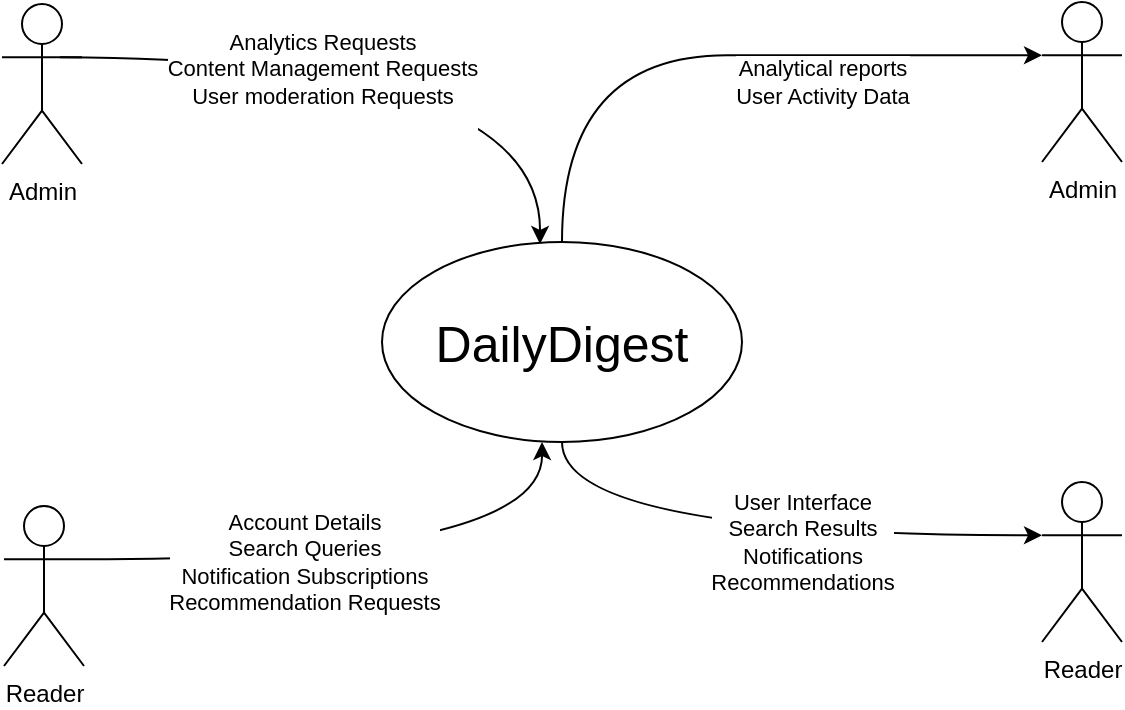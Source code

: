 <mxfile version="24.7.17">
  <diagram name="Page-1" id="b5b7bab2-c9e2-2cf4-8b2a-24fd1a2a6d21">
    <mxGraphModel dx="1103" dy="724" grid="1" gridSize="10" guides="1" tooltips="1" connect="1" arrows="1" fold="1" page="1" pageScale="1" pageWidth="827" pageHeight="1169" background="none" math="0" shadow="0">
      <root>
        <mxCell id="0" />
        <mxCell id="1" parent="0" />
        <mxCell id="l5Gs9orbOI9hL1oC6sch-7" style="edgeStyle=orthogonalEdgeStyle;rounded=0;orthogonalLoop=1;jettySize=auto;html=1;entryX=0.5;entryY=1;entryDx=0;entryDy=0;elbow=vertical;curved=1;exitX=1;exitY=0.333;exitDx=0;exitDy=0;exitPerimeter=0;" edge="1" parent="1" source="l5Gs9orbOI9hL1oC6sch-1">
          <mxGeometry relative="1" as="geometry">
            <mxPoint x="190" y="480" as="sourcePoint" />
            <mxPoint x="430" y="420" as="targetPoint" />
          </mxGeometry>
        </mxCell>
        <mxCell id="l5Gs9orbOI9hL1oC6sch-11" value="Account Details&lt;div&gt;Search Queries&lt;/div&gt;&lt;div&gt;Notification Subscriptions&lt;/div&gt;&lt;div&gt;Recommendation Requests&lt;/div&gt;" style="edgeLabel;html=1;align=center;verticalAlign=middle;resizable=0;points=[];" vertex="1" connectable="0" parent="l5Gs9orbOI9hL1oC6sch-7">
          <mxGeometry x="-0.078" y="-3" relative="1" as="geometry">
            <mxPoint x="-23" y="-2" as="offset" />
          </mxGeometry>
        </mxCell>
        <mxCell id="l5Gs9orbOI9hL1oC6sch-1" value="Reader" style="shape=umlActor;verticalLabelPosition=bottom;verticalAlign=top;html=1;" vertex="1" parent="1">
          <mxGeometry x="161" y="452" width="40" height="80" as="geometry" />
        </mxCell>
        <mxCell id="l5Gs9orbOI9hL1oC6sch-9" style="edgeStyle=orthogonalEdgeStyle;rounded=0;orthogonalLoop=1;jettySize=auto;html=1;entryX=0.5;entryY=0;entryDx=0;entryDy=0;curved=1;exitX=1;exitY=0.333;exitDx=0;exitDy=0;exitPerimeter=0;" edge="1" parent="1">
          <mxGeometry relative="1" as="geometry">
            <mxPoint x="189" y="227.667" as="sourcePoint" />
            <mxPoint x="429" y="321" as="targetPoint" />
          </mxGeometry>
        </mxCell>
        <mxCell id="l5Gs9orbOI9hL1oC6sch-12" value="Analytics Requests&lt;div&gt;Content Management Requests&lt;/div&gt;&lt;div&gt;User moderation Requests&lt;/div&gt;&lt;div&gt;&lt;br&gt;&lt;/div&gt;" style="edgeLabel;html=1;align=center;verticalAlign=middle;resizable=0;points=[];" vertex="1" connectable="0" parent="l5Gs9orbOI9hL1oC6sch-9">
          <mxGeometry x="-0.019" y="3" relative="1" as="geometry">
            <mxPoint x="-33" y="15" as="offset" />
          </mxGeometry>
        </mxCell>
        <mxCell id="l5Gs9orbOI9hL1oC6sch-2" value="Admin" style="shape=umlActor;verticalLabelPosition=bottom;verticalAlign=top;html=1;" vertex="1" parent="1">
          <mxGeometry x="160" y="201" width="40" height="80" as="geometry" />
        </mxCell>
        <mxCell id="l5Gs9orbOI9hL1oC6sch-5" value="&lt;font style=&quot;font-size: 25px;&quot;&gt;DailyDigest&lt;/font&gt;" style="ellipse;whiteSpace=wrap;html=1;" vertex="1" parent="1">
          <mxGeometry x="350" y="320" width="180" height="100" as="geometry" />
        </mxCell>
        <mxCell id="l5Gs9orbOI9hL1oC6sch-14" value="Reader" style="shape=umlActor;verticalLabelPosition=bottom;verticalAlign=top;html=1;" vertex="1" parent="1">
          <mxGeometry x="680" y="440" width="40" height="80" as="geometry" />
        </mxCell>
        <mxCell id="l5Gs9orbOI9hL1oC6sch-15" style="edgeStyle=orthogonalEdgeStyle;rounded=0;orthogonalLoop=1;jettySize=auto;html=1;entryX=0;entryY=0.333;entryDx=0;entryDy=0;entryPerimeter=0;curved=1;exitX=0.5;exitY=1;exitDx=0;exitDy=0;" edge="1" parent="1" source="l5Gs9orbOI9hL1oC6sch-5" target="l5Gs9orbOI9hL1oC6sch-14">
          <mxGeometry relative="1" as="geometry" />
        </mxCell>
        <mxCell id="l5Gs9orbOI9hL1oC6sch-16" value="&lt;div&gt;User Interface&lt;/div&gt;&lt;div&gt;Search Results&lt;/div&gt;&lt;div&gt;Notifications&lt;/div&gt;&lt;div&gt;Recommendations&lt;/div&gt;" style="edgeLabel;html=1;align=center;verticalAlign=middle;resizable=0;points=[];" vertex="1" connectable="0" parent="l5Gs9orbOI9hL1oC6sch-15">
          <mxGeometry x="-0.239" y="-13" relative="1" as="geometry">
            <mxPoint x="57" y="-10" as="offset" />
          </mxGeometry>
        </mxCell>
        <mxCell id="l5Gs9orbOI9hL1oC6sch-17" value="Admin" style="shape=umlActor;verticalLabelPosition=bottom;verticalAlign=top;html=1;" vertex="1" parent="1">
          <mxGeometry x="680" y="200" width="40" height="80" as="geometry" />
        </mxCell>
        <mxCell id="l5Gs9orbOI9hL1oC6sch-18" style="edgeStyle=orthogonalEdgeStyle;rounded=0;orthogonalLoop=1;jettySize=auto;html=1;entryX=0;entryY=0.333;entryDx=0;entryDy=0;entryPerimeter=0;curved=1;exitX=0.5;exitY=0;exitDx=0;exitDy=0;" edge="1" parent="1" source="l5Gs9orbOI9hL1oC6sch-5" target="l5Gs9orbOI9hL1oC6sch-17">
          <mxGeometry relative="1" as="geometry" />
        </mxCell>
        <mxCell id="l5Gs9orbOI9hL1oC6sch-20" value="Analytical reports&lt;div&gt;User Activity Data&lt;/div&gt;" style="edgeLabel;html=1;align=center;verticalAlign=middle;resizable=0;points=[];" vertex="1" connectable="0" parent="l5Gs9orbOI9hL1oC6sch-18">
          <mxGeometry x="0.089" relative="1" as="geometry">
            <mxPoint x="42" y="13" as="offset" />
          </mxGeometry>
        </mxCell>
      </root>
    </mxGraphModel>
  </diagram>
</mxfile>
